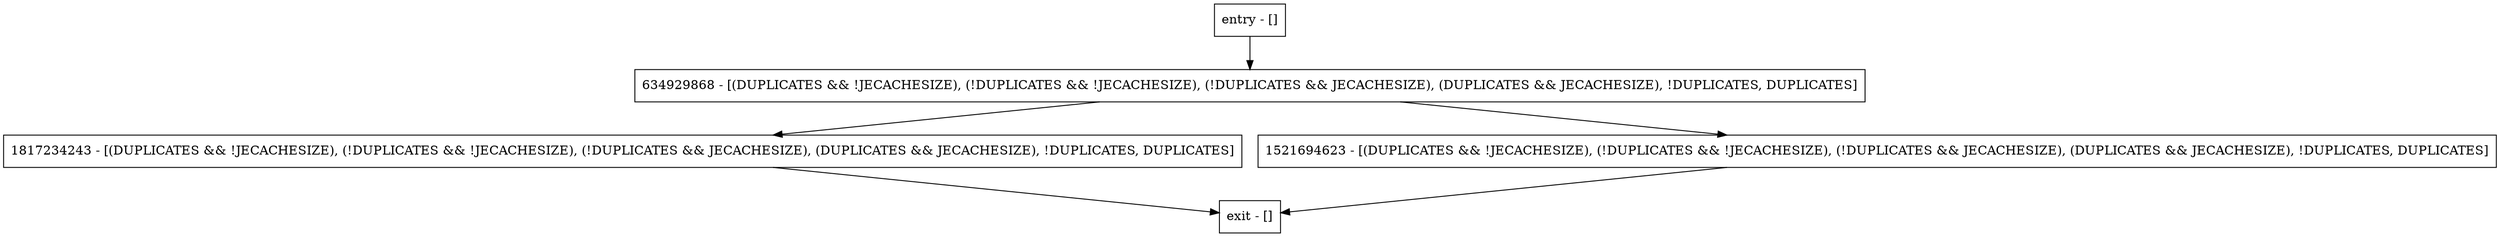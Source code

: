 digraph getDbType {
node [shape=record];
entry [label="entry - []"];
exit [label="exit - []"];
1817234243 [label="1817234243 - [(DUPLICATES && !JECACHESIZE), (!DUPLICATES && !JECACHESIZE), (!DUPLICATES && JECACHESIZE), (DUPLICATES && JECACHESIZE), !DUPLICATES, DUPLICATES]"];
1521694623 [label="1521694623 - [(DUPLICATES && !JECACHESIZE), (!DUPLICATES && !JECACHESIZE), (!DUPLICATES && JECACHESIZE), (DUPLICATES && JECACHESIZE), !DUPLICATES, DUPLICATES]"];
634929868 [label="634929868 - [(DUPLICATES && !JECACHESIZE), (!DUPLICATES && !JECACHESIZE), (!DUPLICATES && JECACHESIZE), (DUPLICATES && JECACHESIZE), !DUPLICATES, DUPLICATES]"];
entry;
exit;
entry -> 634929868;
1817234243 -> exit;
1521694623 -> exit;
634929868 -> 1817234243;
634929868 -> 1521694623;
}
